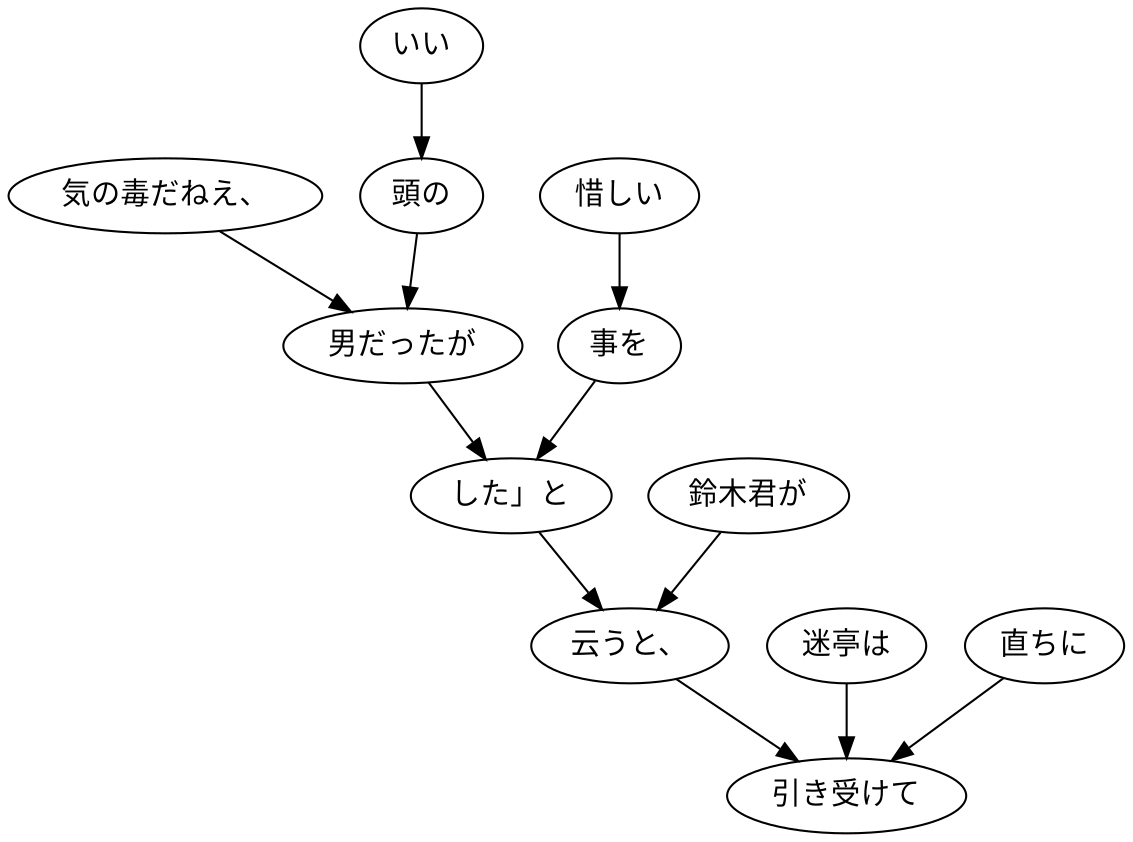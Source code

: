 digraph graph2485 {
	node0 [label="気の毒だねえ、"];
	node1 [label="いい"];
	node2 [label="頭の"];
	node3 [label="男だったが"];
	node4 [label="惜しい"];
	node5 [label="事を"];
	node6 [label="した」と"];
	node7 [label="鈴木君が"];
	node8 [label="云うと、"];
	node9 [label="迷亭は"];
	node10 [label="直ちに"];
	node11 [label="引き受けて"];
	node0 -> node3;
	node1 -> node2;
	node2 -> node3;
	node3 -> node6;
	node4 -> node5;
	node5 -> node6;
	node6 -> node8;
	node7 -> node8;
	node8 -> node11;
	node9 -> node11;
	node10 -> node11;
}
